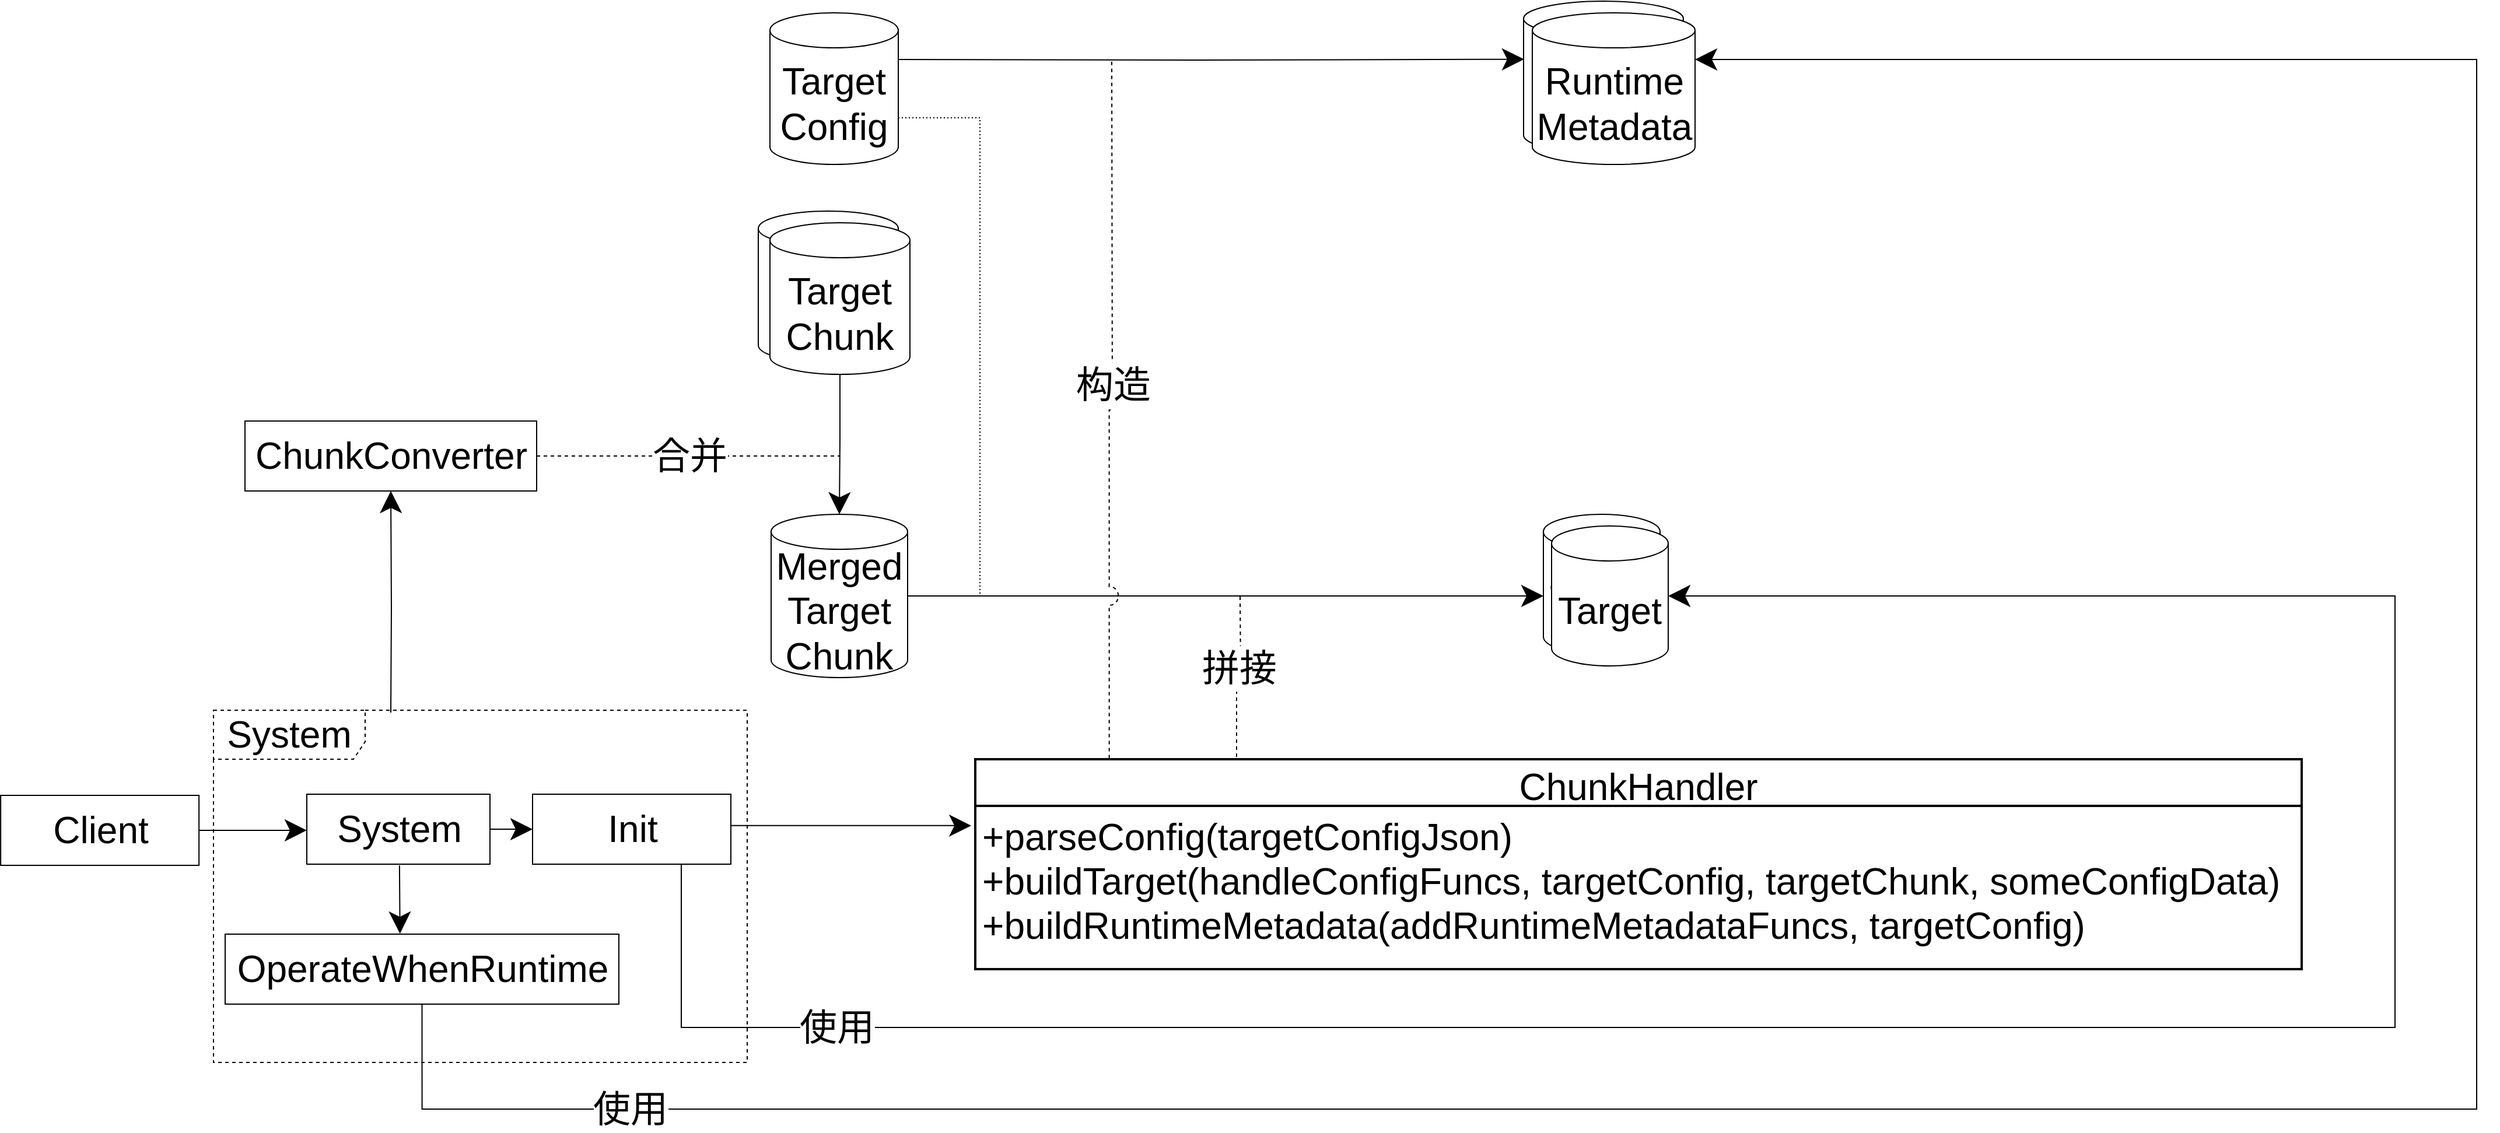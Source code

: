 <mxfile version="14.6.13" type="device"><diagram id="smxkf3WdtkahfNl1DTkC" name="第 1 页"><mxGraphModel dx="2365" dy="2849" grid="1" gridSize="10" guides="1" tooltips="1" connect="1" arrows="1" fold="1" page="1" pageScale="1" pageWidth="827" pageHeight="1169" math="0" shadow="0"><root><mxCell id="0"/><mxCell id="1" parent="0"/><mxCell id="j_ABhK45ZAO16KS0vzi4-1" value="&lt;font&gt;&lt;span style=&quot;font-size: 32px&quot;&gt;&lt;br&gt;&lt;/span&gt;&lt;/font&gt;" style="shape=cylinder3;whiteSpace=wrap;html=1;boundedLbl=1;backgroundOutline=1;size=15;" parent="1" vertex="1"><mxGeometry x="1723" y="-50" width="137" height="130" as="geometry"/></mxCell><mxCell id="nI9HO5emVOZ3z6FylGHY-1" value="&lt;font style=&quot;font-size: 32px&quot;&gt;Target&lt;br&gt;&lt;/font&gt;" style="shape=cylinder3;whiteSpace=wrap;html=1;boundedLbl=1;backgroundOutline=1;size=15;" parent="1" vertex="1"><mxGeometry x="1740" y="390" width="100" height="120" as="geometry"/></mxCell><mxCell id="ykQTxB14VH6ChyCrKVpr-23" value="ChunkHandler" style="swimlane;childLayout=stackLayout;horizontal=1;startSize=40;horizontalStack=0;rounded=0;fontSize=32;fontStyle=0;strokeWidth=2;resizeParent=0;resizeLast=1;shadow=0;dashed=0;align=center;" parent="1" vertex="1"><mxGeometry x="1253" y="600" width="1137" height="180" as="geometry"/></mxCell><mxCell id="ykQTxB14VH6ChyCrKVpr-24" value="+parseConfig(targetConfigJson)&#10;+buildTarget(handleConfigFuncs, targetConfig, targetChunk, someConfigData)&#10;+buildRuntimeMetadata(addRuntimeMetadataFuncs, targetConfig)" style="align=left;strokeColor=none;fillColor=none;spacingLeft=4;fontSize=32;verticalAlign=top;resizable=0;rotatable=0;part=1;" parent="ykQTxB14VH6ChyCrKVpr-23" vertex="1"><mxGeometry y="40" width="1137" height="140" as="geometry"/></mxCell><mxCell id="ykQTxB14VH6ChyCrKVpr-95" value="&lt;font style=&quot;font-size: 32px&quot;&gt;System&lt;/font&gt;" style="shape=umlFrame;whiteSpace=wrap;html=1;width=130;height=42;fontSize=32;dashed=1;" parent="1" vertex="1"><mxGeometry x="600" y="558" width="457.5" height="302" as="geometry"/></mxCell><mxCell id="ykQTxB14VH6ChyCrKVpr-53" value="" style="shape=cylinder3;whiteSpace=wrap;html=1;boundedLbl=1;backgroundOutline=1;size=15;" parent="1" vertex="1"><mxGeometry x="1067" y="130" width="120" height="130" as="geometry"/></mxCell><mxCell id="ykQTxB14VH6ChyCrKVpr-1" value="" style="edgeStyle=orthogonalEdgeStyle;rounded=0;orthogonalLoop=1;jettySize=auto;html=1;startSize=16;endSize=16;entryX=-0.003;entryY=0.292;entryDx=0;entryDy=0;entryPerimeter=0;" parent="1" source="ykQTxB14VH6ChyCrKVpr-2" edge="1"><mxGeometry relative="1" as="geometry"><mxPoint x="680.0" y="660.968" as="targetPoint"/></mxGeometry></mxCell><mxCell id="ykQTxB14VH6ChyCrKVpr-2" value="Client" style="html=1;fontSize=32;" parent="1" vertex="1"><mxGeometry x="417.57" y="631.0" width="170" height="60" as="geometry"/></mxCell><mxCell id="ykQTxB14VH6ChyCrKVpr-45" style="edgeStyle=orthogonalEdgeStyle;rounded=0;orthogonalLoop=1;jettySize=auto;html=1;endArrow=classic;endFill=1;startSize=16;endSize=16;entryX=0.003;entryY=0.383;entryDx=0;entryDy=0;entryPerimeter=0;" parent="1" target="j_ABhK45ZAO16KS0vzi4-1" edge="1"><mxGeometry relative="1" as="geometry"><mxPoint x="1187" as="sourcePoint"/><mxPoint x="1720" as="targetPoint"/></mxGeometry></mxCell><mxCell id="ykQTxB14VH6ChyCrKVpr-48" style="edgeStyle=orthogonalEdgeStyle;rounded=0;orthogonalLoop=1;jettySize=auto;html=1;entryX=1;entryY=0.5;entryDx=0;entryDy=0;entryPerimeter=0;endArrow=none;endFill=0;startSize=16;endSize=16;exitX=1;exitY=0;exitDx=0;exitDy=90;exitPerimeter=0;dashed=1;dashPattern=1 2;" parent="1" source="ykQTxB14VH6ChyCrKVpr-5" target="ykQTxB14VH6ChyCrKVpr-18" edge="1"><mxGeometry relative="1" as="geometry"><Array as="points"><mxPoint x="1257" y="50"/><mxPoint x="1257" y="460"/></Array></mxGeometry></mxCell><mxCell id="ykQTxB14VH6ChyCrKVpr-5" value="&lt;font&gt;&lt;span style=&quot;font-size: 32px&quot;&gt;Target Config&lt;/span&gt;&lt;/font&gt;" style="shape=cylinder3;whiteSpace=wrap;html=1;boundedLbl=1;backgroundOutline=1;size=15;" parent="1" vertex="1"><mxGeometry x="1077" y="-40" width="110" height="130" as="geometry"/></mxCell><mxCell id="ykQTxB14VH6ChyCrKVpr-12" style="edgeStyle=orthogonalEdgeStyle;rounded=0;orthogonalLoop=1;jettySize=auto;html=1;entryX=0.5;entryY=1;entryDx=0;entryDy=0;endSize=16;startSize=16;" parent="1" target="ykQTxB14VH6ChyCrKVpr-11" edge="1"><mxGeometry relative="1" as="geometry"><mxPoint x="752" y="560" as="sourcePoint"/></mxGeometry></mxCell><mxCell id="ykQTxB14VH6ChyCrKVpr-55" style="edgeStyle=orthogonalEdgeStyle;rounded=0;jumpStyle=arc;jumpSize=22;orthogonalLoop=1;jettySize=auto;html=1;entryX=1;entryY=0;entryDx=0;entryDy=40;entryPerimeter=0;endArrow=classic;endFill=1;startSize=16;endSize=16;exitX=0.5;exitY=1;exitDx=0;exitDy=0;" parent="1" source="ykQTxB14VH6ChyCrKVpr-94" target="ykQTxB14VH6ChyCrKVpr-44" edge="1"><mxGeometry relative="1" as="geometry"><mxPoint x="818" y="800" as="sourcePoint"/><Array as="points"><mxPoint x="779" y="900"/><mxPoint x="2540" y="900"/><mxPoint x="2540"/></Array></mxGeometry></mxCell><mxCell id="ykQTxB14VH6ChyCrKVpr-57" value="&lt;font style=&quot;font-size: 32px&quot;&gt;使用&lt;/font&gt;" style="edgeLabel;html=1;align=center;verticalAlign=middle;resizable=0;points=[];" parent="ykQTxB14VH6ChyCrKVpr-55" vertex="1" connectable="0"><mxGeometry x="-0.69" y="2" relative="1" as="geometry"><mxPoint x="-263" y="2" as="offset"/></mxGeometry></mxCell><mxCell id="ykQTxB14VH6ChyCrKVpr-56" style="edgeStyle=orthogonalEdgeStyle;rounded=0;jumpStyle=arc;jumpSize=22;orthogonalLoop=1;jettySize=auto;html=1;entryX=1;entryY=0.5;entryDx=0;entryDy=0;entryPerimeter=0;endArrow=classic;endFill=1;startSize=16;endSize=16;exitX=0.75;exitY=1;exitDx=0;exitDy=0;" parent="1" source="ykQTxB14VH6ChyCrKVpr-93" target="ykQTxB14VH6ChyCrKVpr-40" edge="1"><mxGeometry relative="1" as="geometry"><mxPoint x="710.5" y="800" as="sourcePoint"/><Array as="points"><mxPoint x="1001" y="830"/><mxPoint x="2470" y="830"/><mxPoint x="2470" y="460"/></Array></mxGeometry></mxCell><mxCell id="ykQTxB14VH6ChyCrKVpr-32" style="edgeStyle=orthogonalEdgeStyle;rounded=0;orthogonalLoop=1;jettySize=auto;html=1;startSize=16;endSize=16;endArrow=none;endFill=0;dashed=1;" parent="1" source="ykQTxB14VH6ChyCrKVpr-11" edge="1"><mxGeometry relative="1" as="geometry"><mxPoint x="1137" y="340" as="targetPoint"/></mxGeometry></mxCell><mxCell id="ykQTxB14VH6ChyCrKVpr-33" value="&lt;span style=&quot;font-size: 32px&quot;&gt;合并&lt;/span&gt;" style="edgeLabel;html=1;align=center;verticalAlign=middle;resizable=0;points=[];" parent="ykQTxB14VH6ChyCrKVpr-32" vertex="1" connectable="0"><mxGeometry x="0.004" y="1" relative="1" as="geometry"><mxPoint as="offset"/></mxGeometry></mxCell><mxCell id="ykQTxB14VH6ChyCrKVpr-11" value="ChunkConverter" style="html=1;fontSize=32;" parent="1" vertex="1"><mxGeometry x="627" y="310" width="250" height="60" as="geometry"/></mxCell><mxCell id="ykQTxB14VH6ChyCrKVpr-31" style="edgeStyle=orthogonalEdgeStyle;rounded=0;orthogonalLoop=1;jettySize=auto;html=1;entryX=0.5;entryY=0;entryDx=0;entryDy=0;entryPerimeter=0;startSize=16;endSize=16;" parent="1" source="ykQTxB14VH6ChyCrKVpr-13" target="ykQTxB14VH6ChyCrKVpr-18" edge="1"><mxGeometry relative="1" as="geometry"/></mxCell><mxCell id="ykQTxB14VH6ChyCrKVpr-13" value="&lt;font style=&quot;font-size: 32px&quot;&gt;Target Chunk&lt;/font&gt;" style="shape=cylinder3;whiteSpace=wrap;html=1;boundedLbl=1;backgroundOutline=1;size=15;" parent="1" vertex="1"><mxGeometry x="1077" y="140" width="120" height="130" as="geometry"/></mxCell><mxCell id="ykQTxB14VH6ChyCrKVpr-41" style="edgeStyle=orthogonalEdgeStyle;rounded=0;orthogonalLoop=1;jettySize=auto;html=1;endArrow=classic;endFill=1;startSize=16;endSize=16;" parent="1" source="ykQTxB14VH6ChyCrKVpr-18" edge="1"><mxGeometry relative="1" as="geometry"><mxPoint x="1740" y="460" as="targetPoint"/></mxGeometry></mxCell><mxCell id="ykQTxB14VH6ChyCrKVpr-18" value="&lt;font style=&quot;font-size: 32px&quot;&gt;Merged Target&lt;br&gt;Chunk&lt;br&gt;&lt;/font&gt;" style="shape=cylinder3;whiteSpace=wrap;html=1;boundedLbl=1;backgroundOutline=1;size=15;" parent="1" vertex="1"><mxGeometry x="1078" y="390" width="117" height="140" as="geometry"/></mxCell><mxCell id="ykQTxB14VH6ChyCrKVpr-49" style="edgeStyle=orthogonalEdgeStyle;rounded=0;orthogonalLoop=1;jettySize=auto;html=1;endArrow=none;endFill=0;startSize=16;endSize=16;exitX=0.101;exitY=-0.004;exitDx=0;exitDy=0;exitPerimeter=0;dashed=1;jumpStyle=arc;jumpSize=16;" parent="1" source="ykQTxB14VH6ChyCrKVpr-23" edge="1"><mxGeometry relative="1" as="geometry"><mxPoint x="1370" as="targetPoint"/></mxGeometry></mxCell><mxCell id="ykQTxB14VH6ChyCrKVpr-51" value="&lt;font style=&quot;font-size: 32px&quot;&gt;构造&lt;/font&gt;" style="edgeLabel;html=1;align=center;verticalAlign=middle;resizable=0;points=[];" parent="ykQTxB14VH6ChyCrKVpr-49" vertex="1" connectable="0"><mxGeometry x="0.073" relative="1" as="geometry"><mxPoint as="offset"/></mxGeometry></mxCell><mxCell id="ykQTxB14VH6ChyCrKVpr-50" style="edgeStyle=orthogonalEdgeStyle;rounded=0;orthogonalLoop=1;jettySize=auto;html=1;dashed=1;endArrow=none;endFill=0;startSize=16;endSize=16;exitX=0.197;exitY=-0.011;exitDx=0;exitDy=0;exitPerimeter=0;jumpStyle=arc;jumpSize=22;" parent="1" source="ykQTxB14VH6ChyCrKVpr-23" edge="1"><mxGeometry relative="1" as="geometry"><mxPoint x="1480" y="460" as="targetPoint"/></mxGeometry></mxCell><mxCell id="ykQTxB14VH6ChyCrKVpr-52" value="&lt;font style=&quot;font-size: 32px&quot;&gt;拼接&lt;/font&gt;" style="edgeLabel;html=1;align=center;verticalAlign=middle;resizable=0;points=[];" parent="ykQTxB14VH6ChyCrKVpr-50" vertex="1" connectable="0"><mxGeometry x="0.484" y="-1" relative="1" as="geometry"><mxPoint x="-3" y="25" as="offset"/></mxGeometry></mxCell><mxCell id="ykQTxB14VH6ChyCrKVpr-26" style="edgeStyle=orthogonalEdgeStyle;rounded=0;orthogonalLoop=1;jettySize=auto;html=1;startSize=16;endSize=16;exitX=1;exitY=0.5;exitDx=0;exitDy=0;entryX=-0.003;entryY=0.121;entryDx=0;entryDy=0;entryPerimeter=0;" parent="1" source="ykQTxB14VH6ChyCrKVpr-93" target="ykQTxB14VH6ChyCrKVpr-24" edge="1"><mxGeometry relative="1" as="geometry"><mxPoint x="895.5" y="590.143" as="sourcePoint"/><mxPoint x="1115.5" y="590" as="targetPoint"/><Array as="points"><mxPoint x="1037" y="657"/></Array></mxGeometry></mxCell><mxCell id="ykQTxB14VH6ChyCrKVpr-40" value="&lt;font style=&quot;font-size: 32px&quot;&gt;Target&lt;br&gt;&lt;/font&gt;" style="shape=cylinder3;whiteSpace=wrap;html=1;boundedLbl=1;backgroundOutline=1;size=15;" parent="1" vertex="1"><mxGeometry x="1747" y="400" width="100" height="120" as="geometry"/></mxCell><mxCell id="ykQTxB14VH6ChyCrKVpr-44" value="&lt;font&gt;&lt;span style=&quot;font-size: 32px&quot;&gt;Runtime&lt;br&gt;Metadata&lt;br&gt;&lt;/span&gt;&lt;/font&gt;" style="shape=cylinder3;whiteSpace=wrap;html=1;boundedLbl=1;backgroundOutline=1;size=15;" parent="1" vertex="1"><mxGeometry x="1730.5" y="-40" width="139.5" height="130" as="geometry"/></mxCell><mxCell id="ykQTxB14VH6ChyCrKVpr-58" value="&lt;font style=&quot;font-size: 32px&quot;&gt;使用&lt;/font&gt;" style="edgeLabel;html=1;align=center;verticalAlign=middle;resizable=0;points=[];" parent="1" vertex="1" connectable="0"><mxGeometry x="1131.997" y="800.0" as="geometry"><mxPoint x="2" y="30" as="offset"/></mxGeometry></mxCell><mxCell id="ykQTxB14VH6ChyCrKVpr-90" value="" style="edgeStyle=orthogonalEdgeStyle;rounded=0;orthogonalLoop=1;jettySize=auto;html=1;endSize=16;startSize=16;exitX=1;exitY=0.5;exitDx=0;exitDy=0;" parent="1" source="Hm3YZAJMzAjuY_v1W1Mw-1" target="ykQTxB14VH6ChyCrKVpr-93" edge="1"><mxGeometry relative="1" as="geometry"><mxPoint x="844" y="660" as="sourcePoint"/></mxGeometry></mxCell><mxCell id="ykQTxB14VH6ChyCrKVpr-91" value="" style="edgeStyle=orthogonalEdgeStyle;rounded=0;orthogonalLoop=1;jettySize=auto;html=1;endSize=16;startSize=16;exitX=0.576;exitY=1.024;exitDx=0;exitDy=0;exitPerimeter=0;entryX=0.444;entryY=-0.007;entryDx=0;entryDy=0;entryPerimeter=0;" parent="1" target="ykQTxB14VH6ChyCrKVpr-94" edge="1"><mxGeometry relative="1" as="geometry"><mxPoint x="759.44" y="690.998" as="sourcePoint"/><mxPoint x="760" y="745.99" as="targetPoint"/></mxGeometry></mxCell><mxCell id="ykQTxB14VH6ChyCrKVpr-93" value="Init" style="html=1;fontSize=32;" parent="1" vertex="1"><mxGeometry x="873.5" y="630.0" width="170" height="60" as="geometry"/></mxCell><mxCell id="ykQTxB14VH6ChyCrKVpr-94" value="OperateWhenRuntime" style="html=1;fontSize=32;" parent="1" vertex="1"><mxGeometry x="610" y="749.99" width="337.5" height="60" as="geometry"/></mxCell><mxCell id="Hm3YZAJMzAjuY_v1W1Mw-1" value="System" style="html=1;fontSize=32;" parent="1" vertex="1"><mxGeometry x="680" y="630" width="157" height="60" as="geometry"/></mxCell></root></mxGraphModel></diagram></mxfile>